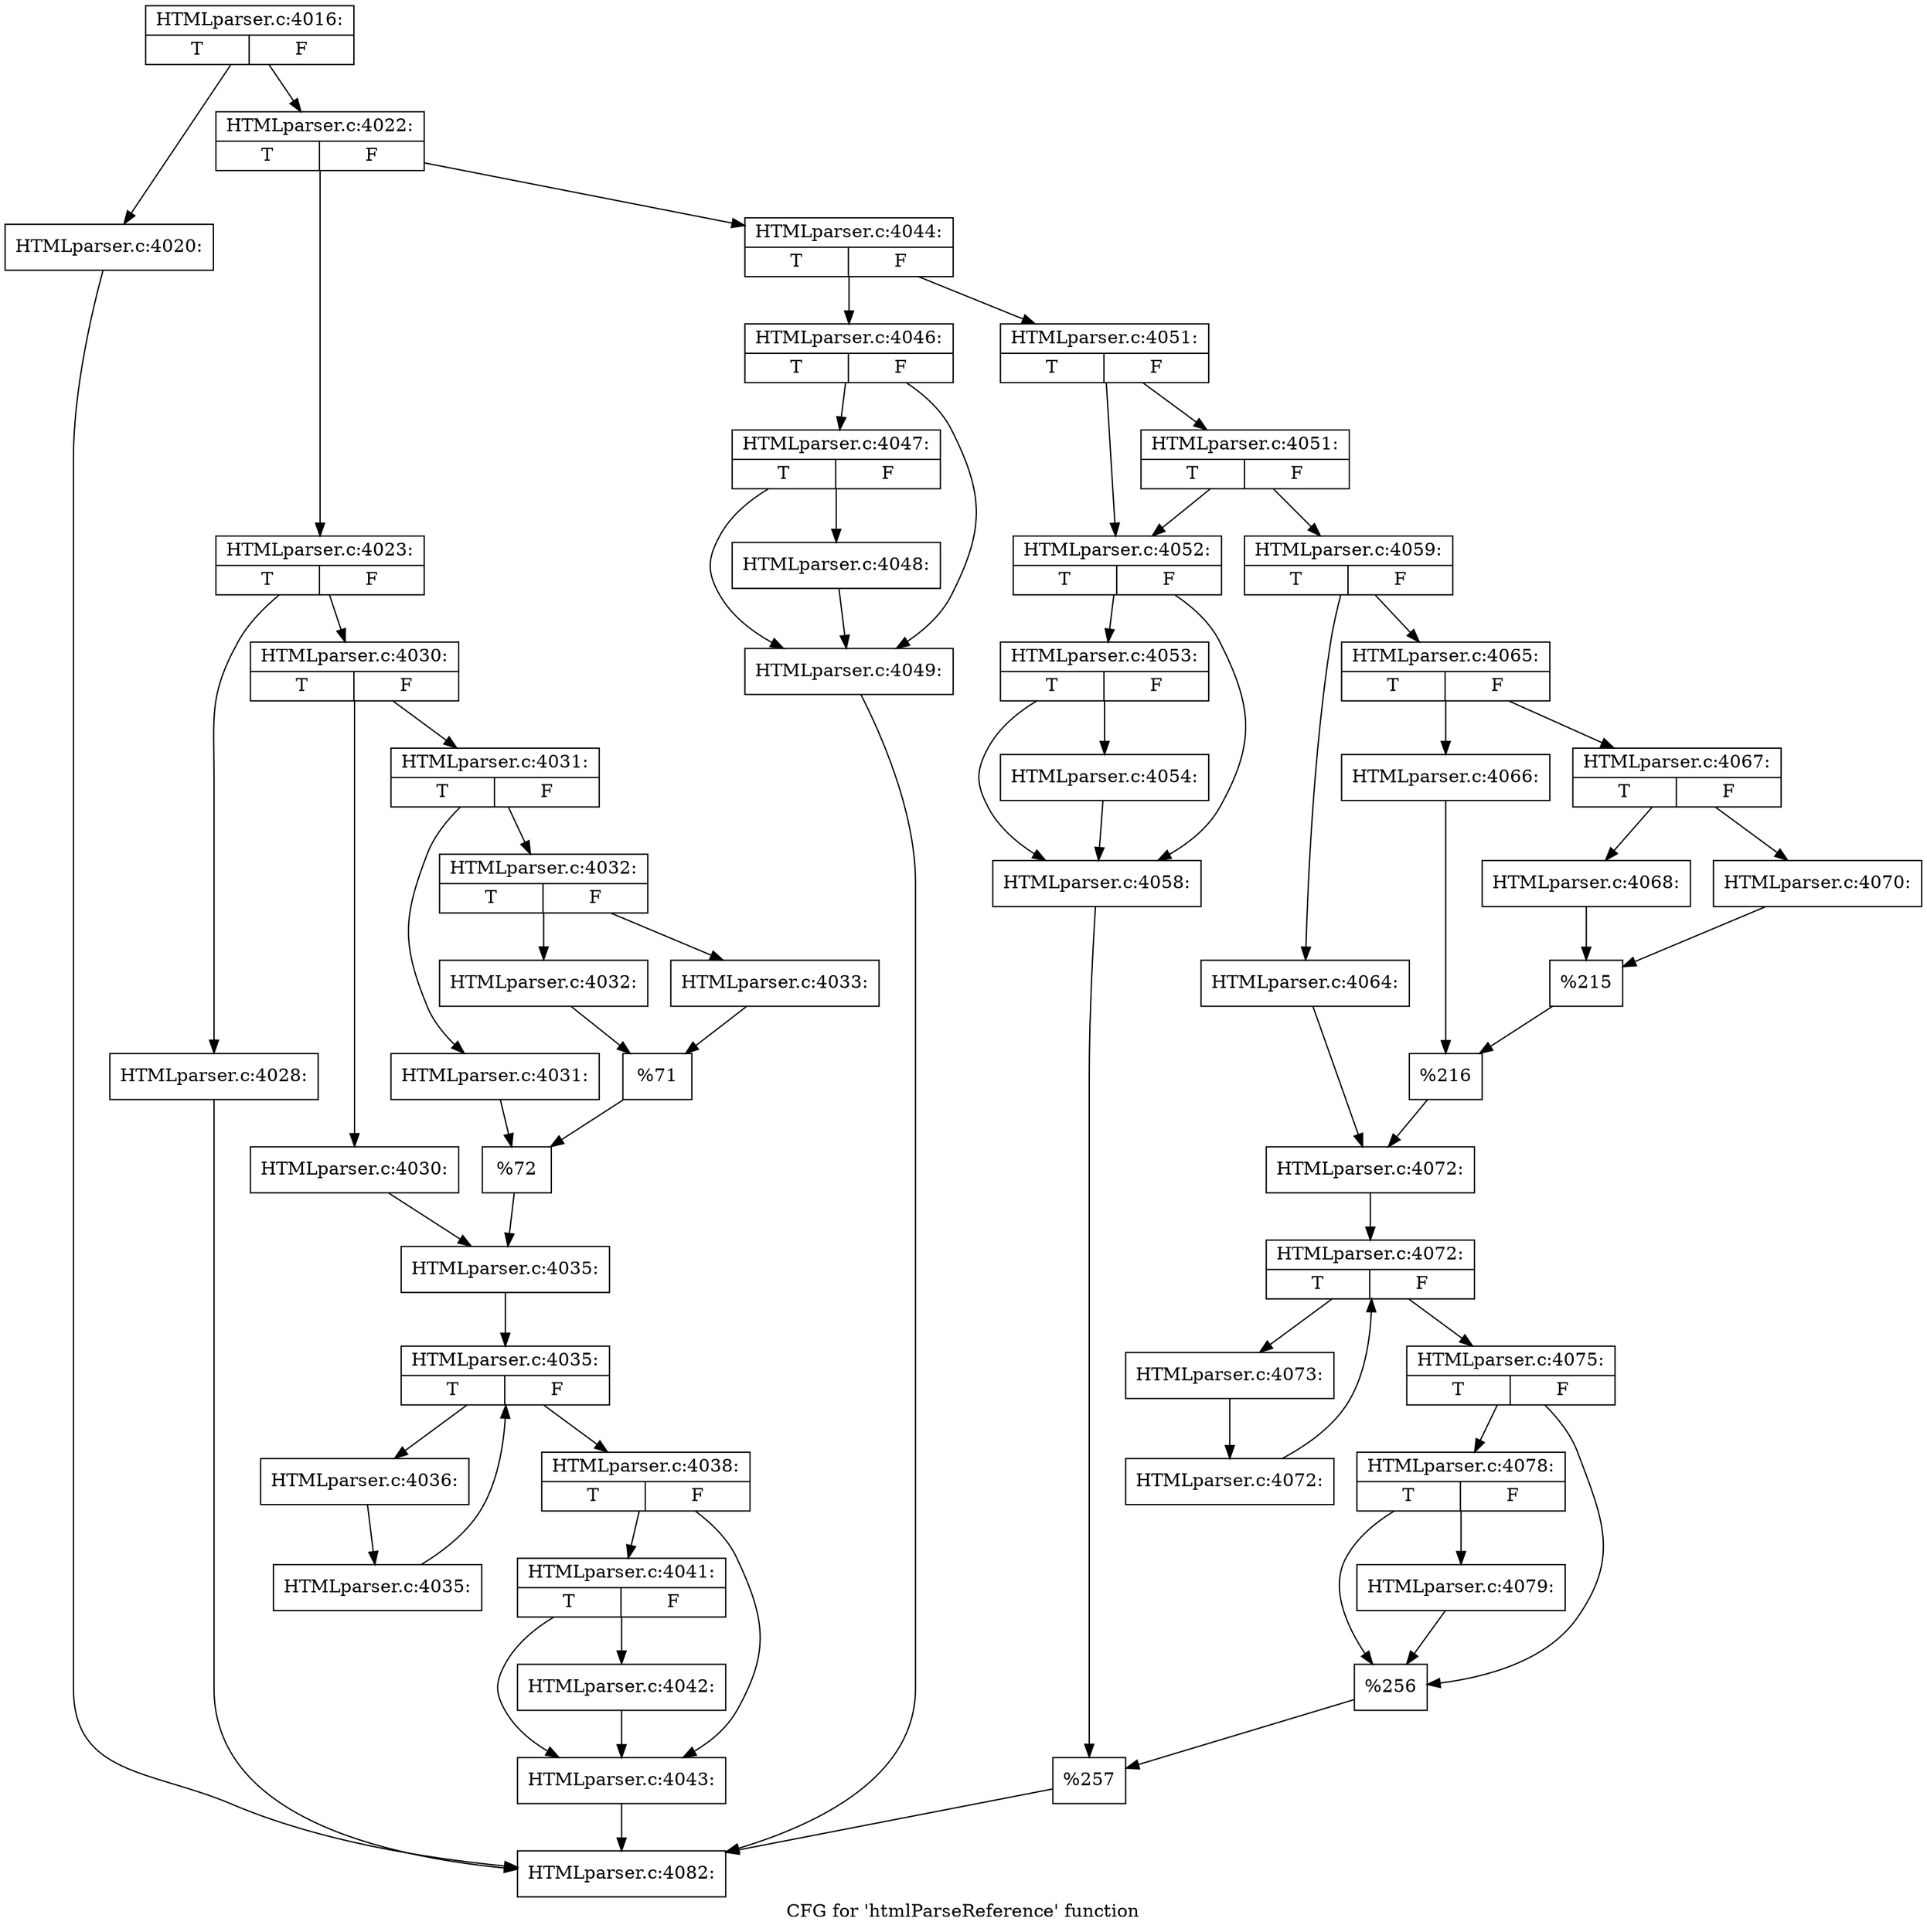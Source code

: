 digraph "CFG for 'htmlParseReference' function" {
	label="CFG for 'htmlParseReference' function";

	Node0x3be0770 [shape=record,label="{HTMLparser.c:4016:|{<s0>T|<s1>F}}"];
	Node0x3be0770 -> Node0x3fd46b0;
	Node0x3be0770 -> Node0x3fd4700;
	Node0x3fd46b0 [shape=record,label="{HTMLparser.c:4020:}"];
	Node0x3fd46b0 -> Node0x3fd4dc0;
	Node0x3fd4700 [shape=record,label="{HTMLparser.c:4022:|{<s0>T|<s1>F}}"];
	Node0x3fd4700 -> Node0x3fd4d70;
	Node0x3fd4700 -> Node0x3fd4e10;
	Node0x3fd4d70 [shape=record,label="{HTMLparser.c:4023:|{<s0>T|<s1>F}}"];
	Node0x3fd4d70 -> Node0x3fd5fe0;
	Node0x3fd4d70 -> Node0x3fd6030;
	Node0x3fd5fe0 [shape=record,label="{HTMLparser.c:4028:}"];
	Node0x3fd5fe0 -> Node0x3fd4dc0;
	Node0x3fd6030 [shape=record,label="{HTMLparser.c:4030:|{<s0>T|<s1>F}}"];
	Node0x3fd6030 -> Node0x3fd63e0;
	Node0x3fd6030 -> Node0x3fd6480;
	Node0x3fd63e0 [shape=record,label="{HTMLparser.c:4030:}"];
	Node0x3fd63e0 -> Node0x3fd6430;
	Node0x3fd6480 [shape=record,label="{HTMLparser.c:4031:|{<s0>T|<s1>F}}"];
	Node0x3fd6480 -> Node0x3fd6e70;
	Node0x3fd6480 -> Node0x3fd6f10;
	Node0x3fd6e70 [shape=record,label="{HTMLparser.c:4031:}"];
	Node0x3fd6e70 -> Node0x3fd6ec0;
	Node0x3fd6f10 [shape=record,label="{HTMLparser.c:4032:|{<s0>T|<s1>F}}"];
	Node0x3fd6f10 -> Node0x3fd7bd0;
	Node0x3fd6f10 -> Node0x3fd7c70;
	Node0x3fd7bd0 [shape=record,label="{HTMLparser.c:4032:}"];
	Node0x3fd7bd0 -> Node0x3fd7c20;
	Node0x3fd7c70 [shape=record,label="{HTMLparser.c:4033:}"];
	Node0x3fd7c70 -> Node0x3fd7c20;
	Node0x3fd7c20 [shape=record,label="{%71}"];
	Node0x3fd7c20 -> Node0x3fd6ec0;
	Node0x3fd6ec0 [shape=record,label="{%72}"];
	Node0x3fd6ec0 -> Node0x3fd6430;
	Node0x3fd6430 [shape=record,label="{HTMLparser.c:4035:}"];
	Node0x3fd6430 -> Node0x3fd9470;
	Node0x3fd9470 [shape=record,label="{HTMLparser.c:4035:|{<s0>T|<s1>F}}"];
	Node0x3fd9470 -> Node0x3fd9750;
	Node0x3fd9470 -> Node0x3fd93e0;
	Node0x3fd9750 [shape=record,label="{HTMLparser.c:4036:}"];
	Node0x3fd9750 -> Node0x3fd96c0;
	Node0x3fd96c0 [shape=record,label="{HTMLparser.c:4035:}"];
	Node0x3fd96c0 -> Node0x3fd9470;
	Node0x3fd93e0 [shape=record,label="{HTMLparser.c:4038:|{<s0>T|<s1>F}}"];
	Node0x3fd93e0 -> Node0x3fda970;
	Node0x3fd93e0 -> Node0x3fda920;
	Node0x3fda970 [shape=record,label="{HTMLparser.c:4041:|{<s0>T|<s1>F}}"];
	Node0x3fda970 -> Node0x3fda8d0;
	Node0x3fda970 -> Node0x3fda920;
	Node0x3fda8d0 [shape=record,label="{HTMLparser.c:4042:}"];
	Node0x3fda8d0 -> Node0x3fda920;
	Node0x3fda920 [shape=record,label="{HTMLparser.c:4043:}"];
	Node0x3fda920 -> Node0x3fd4dc0;
	Node0x3fd4e10 [shape=record,label="{HTMLparser.c:4044:|{<s0>T|<s1>F}}"];
	Node0x3fd4e10 -> Node0x3fdbd80;
	Node0x3fd4e10 -> Node0x3fdbdd0;
	Node0x3fdbd80 [shape=record,label="{HTMLparser.c:4046:|{<s0>T|<s1>F}}"];
	Node0x3fdbd80 -> Node0x3fdc320;
	Node0x3fdbd80 -> Node0x3fdc2d0;
	Node0x3fdc320 [shape=record,label="{HTMLparser.c:4047:|{<s0>T|<s1>F}}"];
	Node0x3fdc320 -> Node0x3fdc280;
	Node0x3fdc320 -> Node0x3fdc2d0;
	Node0x3fdc280 [shape=record,label="{HTMLparser.c:4048:}"];
	Node0x3fdc280 -> Node0x3fdc2d0;
	Node0x3fdc2d0 [shape=record,label="{HTMLparser.c:4049:}"];
	Node0x3fdc2d0 -> Node0x3fd4dc0;
	Node0x3fdbdd0 [shape=record,label="{HTMLparser.c:4051:|{<s0>T|<s1>F}}"];
	Node0x3fdbdd0 -> Node0x3fdd520;
	Node0x3fdbdd0 -> Node0x3fdd610;
	Node0x3fdd610 [shape=record,label="{HTMLparser.c:4051:|{<s0>T|<s1>F}}"];
	Node0x3fdd610 -> Node0x3fdd5c0;
	Node0x3fdd610 -> Node0x3fdd520;
	Node0x3fdd520 [shape=record,label="{HTMLparser.c:4052:|{<s0>T|<s1>F}}"];
	Node0x3fdd520 -> Node0x3fddec0;
	Node0x3fdd520 -> Node0x3fdde70;
	Node0x3fddec0 [shape=record,label="{HTMLparser.c:4053:|{<s0>T|<s1>F}}"];
	Node0x3fddec0 -> Node0x3fdde20;
	Node0x3fddec0 -> Node0x3fdde70;
	Node0x3fdde20 [shape=record,label="{HTMLparser.c:4054:}"];
	Node0x3fdde20 -> Node0x3fdde70;
	Node0x3fdde70 [shape=record,label="{HTMLparser.c:4058:}"];
	Node0x3fdde70 -> Node0x3fdd570;
	Node0x3fdd5c0 [shape=record,label="{HTMLparser.c:4059:|{<s0>T|<s1>F}}"];
	Node0x3fdd5c0 -> Node0x3fe0310;
	Node0x3fdd5c0 -> Node0x3fe03b0;
	Node0x3fe0310 [shape=record,label="{HTMLparser.c:4064:}"];
	Node0x3fe0310 -> Node0x3fe0360;
	Node0x3fe03b0 [shape=record,label="{HTMLparser.c:4065:|{<s0>T|<s1>F}}"];
	Node0x3fe03b0 -> Node0x3fe0da0;
	Node0x3fe03b0 -> Node0x3fe0e40;
	Node0x3fe0da0 [shape=record,label="{HTMLparser.c:4066:}"];
	Node0x3fe0da0 -> Node0x3fe0df0;
	Node0x3fe0e40 [shape=record,label="{HTMLparser.c:4067:|{<s0>T|<s1>F}}"];
	Node0x3fe0e40 -> Node0x3fe1b00;
	Node0x3fe0e40 -> Node0x3fe1ba0;
	Node0x3fe1b00 [shape=record,label="{HTMLparser.c:4068:}"];
	Node0x3fe1b00 -> Node0x3fe1b50;
	Node0x3fe1ba0 [shape=record,label="{HTMLparser.c:4070:}"];
	Node0x3fe1ba0 -> Node0x3fe1b50;
	Node0x3fe1b50 [shape=record,label="{%215}"];
	Node0x3fe1b50 -> Node0x3fe0df0;
	Node0x3fe0df0 [shape=record,label="{%216}"];
	Node0x3fe0df0 -> Node0x3fe0360;
	Node0x3fe0360 [shape=record,label="{HTMLparser.c:4072:}"];
	Node0x3fe0360 -> Node0x3fe33a0;
	Node0x3fe33a0 [shape=record,label="{HTMLparser.c:4072:|{<s0>T|<s1>F}}"];
	Node0x3fe33a0 -> Node0x3fe3680;
	Node0x3fe33a0 -> Node0x3fe3310;
	Node0x3fe3680 [shape=record,label="{HTMLparser.c:4073:}"];
	Node0x3fe3680 -> Node0x3fe35f0;
	Node0x3fe35f0 [shape=record,label="{HTMLparser.c:4072:}"];
	Node0x3fe35f0 -> Node0x3fe33a0;
	Node0x3fe3310 [shape=record,label="{HTMLparser.c:4075:|{<s0>T|<s1>F}}"];
	Node0x3fe3310 -> Node0x3fe48a0;
	Node0x3fe3310 -> Node0x3fe4850;
	Node0x3fe48a0 [shape=record,label="{HTMLparser.c:4078:|{<s0>T|<s1>F}}"];
	Node0x3fe48a0 -> Node0x3fe4800;
	Node0x3fe48a0 -> Node0x3fe4850;
	Node0x3fe4800 [shape=record,label="{HTMLparser.c:4079:}"];
	Node0x3fe4800 -> Node0x3fe4850;
	Node0x3fe4850 [shape=record,label="{%256}"];
	Node0x3fe4850 -> Node0x3fdd570;
	Node0x3fdd570 [shape=record,label="{%257}"];
	Node0x3fdd570 -> Node0x3fd4dc0;
	Node0x3fd4dc0 [shape=record,label="{HTMLparser.c:4082:}"];
}
